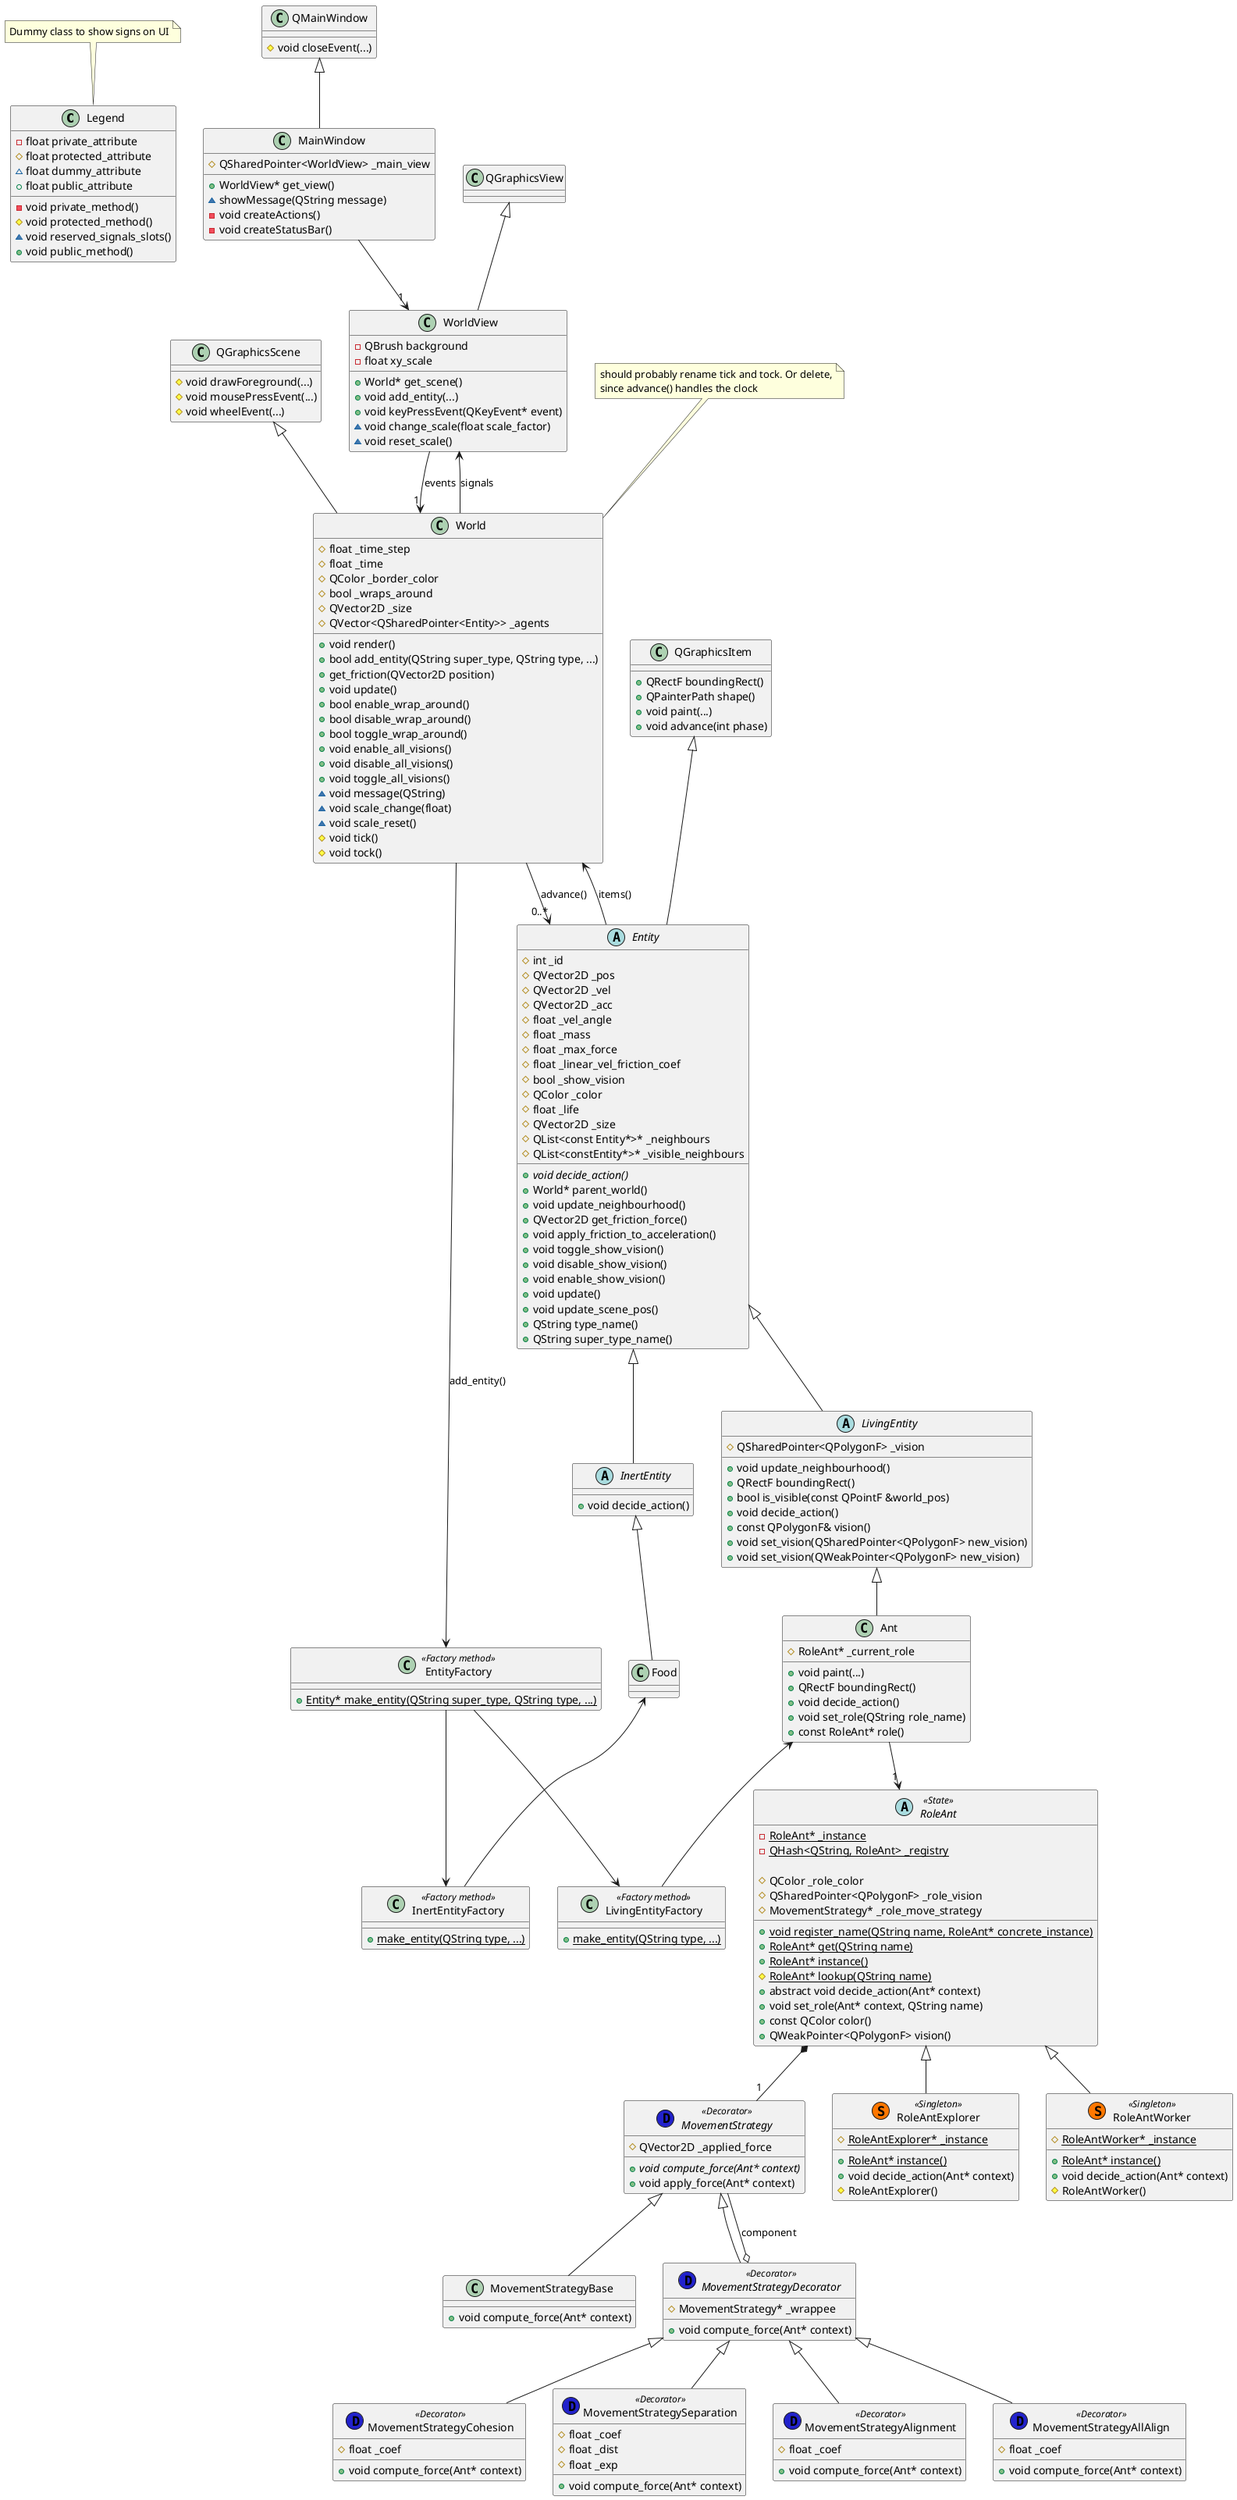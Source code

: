 @startuml

class Legend {
    -void private_method()
    #void protected_method()
    ~void reserved_signals_slots()
    +void public_method()

    -float private_attribute
    #float protected_attribute
    ~float dummy_attribute
    +float public_attribute
}
note top: Dummy class to show signs on UI

class MainWindow {
    #QSharedPointer<WorldView> _main_view

    +WorldView* get_view()
    ~showMessage(QString message)
    -void createActions()
    -void createStatusBar()
}

class QMainWindow {
    #void closeEvent(...)
}

class QGraphicsView

class QGraphicsScene {
    #void drawForeground(...)
    #void mousePressEvent(...)
    #void wheelEvent(...)
}

class QGraphicsItem {
    +QRectF boundingRect()
    +QPainterPath shape()
    +void paint(...)
    +void advance(int phase)
}

class WorldView {
    -QBrush background
    -float xy_scale

    +World* get_scene()
    +void add_entity(...)
    +void keyPressEvent(QKeyEvent* event)
    ~void change_scale(float scale_factor)
    ~void reset_scale()
}

class World {
    #float _time_step
    #float _time
    #QColor _border_color
    #bool _wraps_around
    #QVector2D _size
    #QVector<QSharedPointer<Entity>> _agents

    +void render()
    +bool add_entity(QString super_type, QString type, ...)
    +get_friction(QVector2D position)
    +void update()
    +bool enable_wrap_around()
    +bool disable_wrap_around()
    +bool toggle_wrap_around()
    +void enable_all_visions()
    +void disable_all_visions()
    +void toggle_all_visions()
    ~void message(QString)
    ~void scale_change(float)
    ~void scale_reset()
    #void tick()
    #void tock()
}
note top: should probably rename tick and tock. Or delete,\nsince advance() handles the clock

abstract class Entity {
#int _id
#QVector2D _pos
#QVector2D _vel
#QVector2D _acc
#float _vel_angle
#float _mass
#float _max_force
#float _linear_vel_friction_coef
#bool _show_vision
#QColor _color
#float _life
#QVector2D _size
#QList<const Entity*>* _neighbours
#QList<constEntity*>* _visible_neighbours

+{abstract} void decide_action()
+World* parent_world()
+void update_neighbourhood()
+QVector2D get_friction_force()
+void apply_friction_to_acceleration()
+void toggle_show_vision()
+void disable_show_vision()
+void enable_show_vision()
+void update()
+void update_scene_pos()
+QString type_name()
+QString super_type_name()
}

abstract class LivingEntity {
#QSharedPointer<QPolygonF> _vision


+void update_neighbourhood()
+QRectF boundingRect()
+bool is_visible(const QPointF &world_pos)
+void decide_action()
+const QPolygonF& vision()
+void set_vision(QSharedPointer<QPolygonF> new_vision)
+void set_vision(QWeakPointer<QPolygonF> new_vision)
}

abstract class InertEntity {
+void decide_action()
}

class Ant {
    #RoleAnt* _current_role

    +void paint(...)
    +QRectF boundingRect()
    +void decide_action()
    +void set_role(QString role_name)
    +const RoleAnt* role()
}

class Food

abstract class MovementStrategy << (D,#2222CC) Decorator >> {
#QVector2D _applied_force

+{abstract} void compute_force(Ant* context)
+void apply_force(Ant* context)
}

class MovementStrategyBase {
    +void compute_force(Ant* context)
}

abstract class MovementStrategyDecorator << (D,#2222CC) Decorator >> {
#MovementStrategy* _wrappee

+void compute_force(Ant* context)
}

class MovementStrategyCohesion << (D,#2222CC) Decorator >> {
    #float _coef

    +void compute_force(Ant* context)
}

class MovementStrategySeparation << (D,#2222CC) Decorator >> {
    #float _coef
    #float _dist
    #float _exp

    +void compute_force(Ant* context)
}

class MovementStrategyAlignment << (D,#2222CC) Decorator >> {
    #float _coef

    +void compute_force(Ant* context)
}

class MovementStrategyAllAlign << (D,#2222CC) Decorator >> {
    #float _coef

    +void compute_force(Ant* context)
}

abstract class RoleAnt << State >> {
+{static} void register_name(QString name, RoleAnt* concrete_instance)
+{static} RoleAnt* get(QString name)
+{static} RoleAnt* instance()
-{static} RoleAnt* _instance
-{static} QHash<QString, RoleAnt> _registry

#{static} RoleAnt* lookup(QString name)
#QColor _role_color
#QSharedPointer<QPolygonF> _role_vision
#MovementStrategy* _role_move_strategy

+abstract void decide_action(Ant* context)
+void set_role(Ant* context, QString name)
+const QColor color()
+QWeakPointer<QPolygonF> vision()
}

class RoleAntExplorer << (S,#FF7700) Singleton >> {
    #{static} RoleAntExplorer* _instance

    +{static} RoleAnt* instance()
    +void decide_action(Ant* context)
    #RoleAntExplorer()
}

class RoleAntWorker << (S,#FF7700) Singleton >> {
    #{static} RoleAntWorker* _instance

    +{static} RoleAnt* instance()
    +void decide_action(Ant* context)
    #RoleAntWorker()
}

class EntityFactory << Factory method >> {
    +{static} Entity* make_entity(QString super_type, QString type, ...)
}

class LivingEntityFactory << Factory method >> {
    +{static} make_entity(QString type, ...)
}

class InertEntityFactory << Factory method >> {
    +{static} make_entity(QString type, ...)
}   

QMainWindow <|-- MainWindow
MainWindow --> "1" WorldView

QGraphicsView <|-- WorldView

QGraphicsScene <|-- World

QGraphicsItem <|-- Entity

WorldView --> "1" World : events
World --> WorldView : signals

World --> "0..*" Entity : advance()
Entity --> World : items()
World --> EntityFactory : add_entity()

EntityFactory --> LivingEntityFactory
EntityFactory --> InertEntityFactory

Ant <-- LivingEntityFactory
Food <-- InertEntityFactory

Entity <|-- LivingEntity
LivingEntity <|-- Ant

Entity <|-- InertEntity
InertEntity <|-- Food

Ant --> "1" RoleAnt
RoleAnt <|-- RoleAntWorker
RoleAnt <|-- RoleAntExplorer

RoleAnt *-- "1" MovementStrategy
MovementStrategy <|-- MovementStrategyBase
MovementStrategy <|-- MovementStrategyDecorator
MovementStrategyDecorator <|-- MovementStrategyCohesion
MovementStrategyDecorator <|-- MovementStrategySeparation
MovementStrategyDecorator <|-- MovementStrategyAlignment
MovementStrategyDecorator <|-- MovementStrategyAllAlign

MovementStrategyDecorator o-- MovementStrategy : component

@enduml

